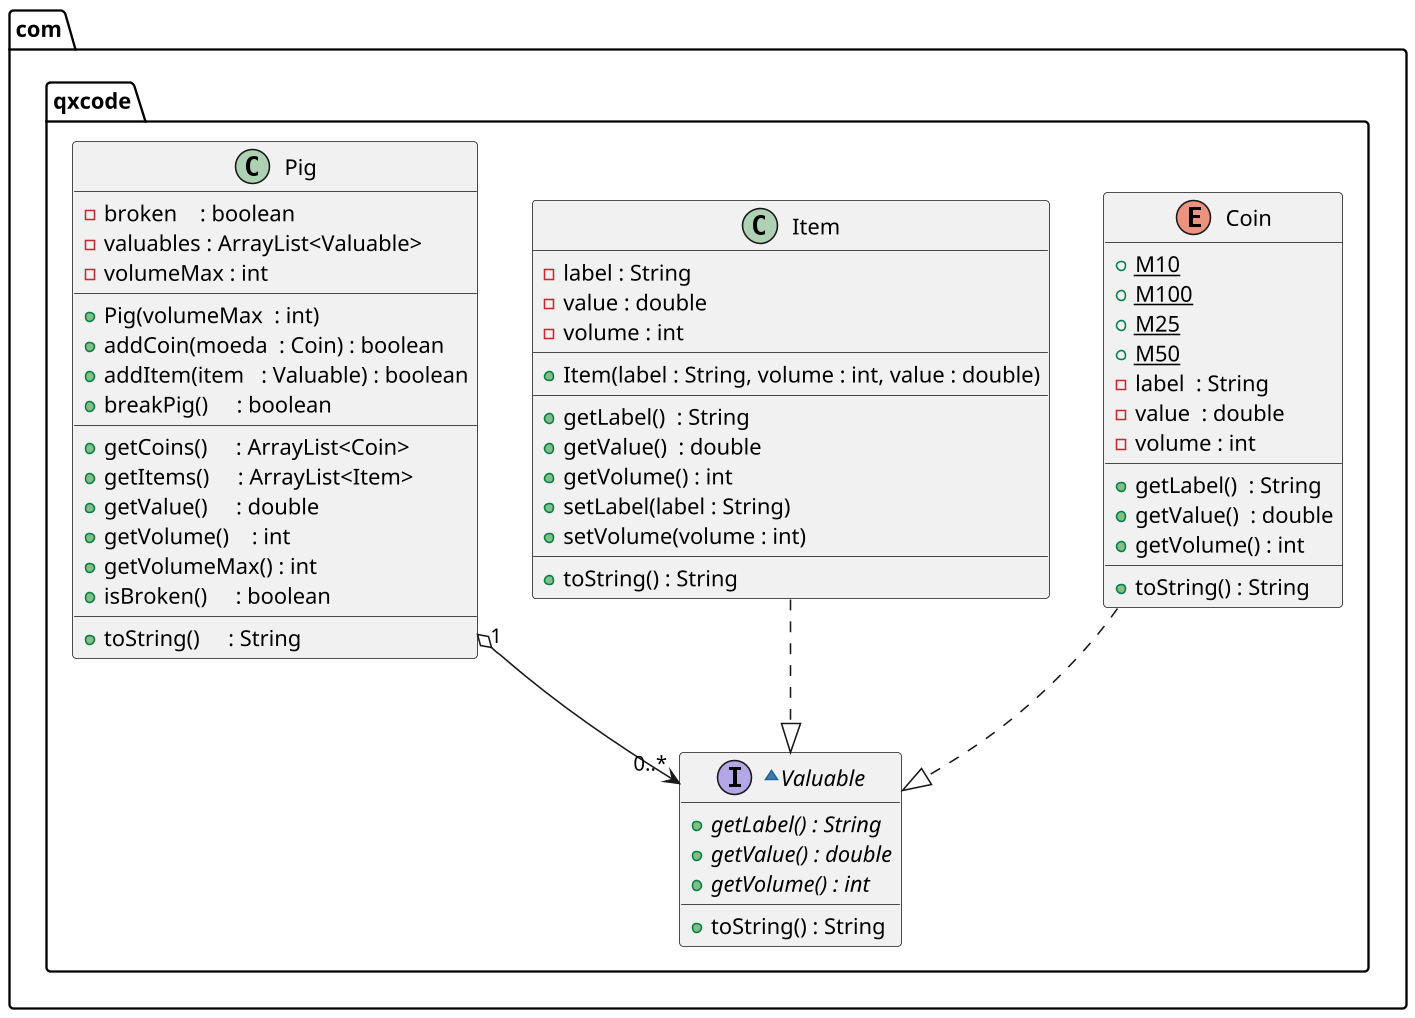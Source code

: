 @startuml

skinparam defaultFontName Hasklig
skinparam dpi 150

package com.qxcode {
  ~interface Valuable {
    + getLabel() : String {abstract}
    + getValue() : double {abstract}
    + getVolume() : int {abstract}
    __
    + toString() : String
  }

  enum Coin {
    + M10 {static}
    + M100 {static}
    + M25 {static}
    + M50 {static}
    - label  : String
    - value  : double
    - volume : int
    __
    + getLabel()  : String
    + getValue()  : double
    + getVolume() : int
    __
    + toString() : String
  }

  class Item {
    - label : String
    - value : double
    - volume : int
    __
    + Item(label : String, volume : int, value : double)
    __
    + getLabel()  : String
    + getValue()  : double
    + getVolume() : int
    + setLabel(label : String)
    + setVolume(volume : int)
    __
    + toString() : String
  }

  class Pig {
    - broken    : boolean
    - valuables : ArrayList<Valuable>
    - volumeMax : int
    __
    + Pig(volumeMax  : int)
    + addCoin(moeda  : Coin) : boolean
    + addItem(item   : Valuable) : boolean
    + breakPig()     : boolean
    __
    + getCoins()     : ArrayList<Coin>
    + getItems()     : ArrayList<Item>
    + getValue()     : double
    + getVolume()    : int
    + getVolumeMax() : int
    + isBroken()     : boolean
    __
    + toString()     : String
  }

}
Pig "1" o--> "0..*" Valuable
Coin ..|> Valuable 
Item ..|> Valuable 
@enduml